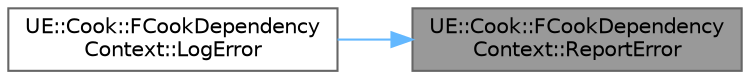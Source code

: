 digraph "UE::Cook::FCookDependencyContext::ReportError"
{
 // INTERACTIVE_SVG=YES
 // LATEX_PDF_SIZE
  bgcolor="transparent";
  edge [fontname=Helvetica,fontsize=10,labelfontname=Helvetica,labelfontsize=10];
  node [fontname=Helvetica,fontsize=10,shape=box,height=0.2,width=0.4];
  rankdir="RL";
  Node1 [id="Node000001",label="UE::Cook::FCookDependency\lContext::ReportError",height=0.2,width=0.4,color="gray40", fillcolor="grey60", style="filled", fontcolor="black",tooltip="Reports failure to compute the hash (e.g."];
  Node1 -> Node2 [id="edge1_Node000001_Node000002",dir="back",color="steelblue1",style="solid",tooltip=" "];
  Node2 [id="Node000002",label="UE::Cook::FCookDependency\lContext::LogError",height=0.2,width=0.4,color="grey40", fillcolor="white", style="filled",URL="$d2/d4f/structUE_1_1Cook_1_1FCookDependencyContext.html#a2be9eb57551595e322d63511a10d2b39",tooltip="Calls Log(Error, Message) and ReportError."];
}
